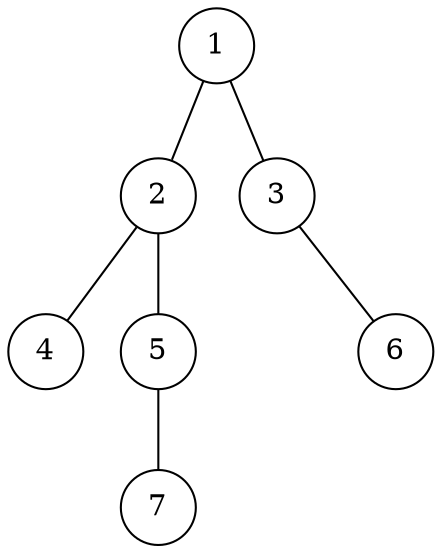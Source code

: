 graph G {
    node[shape=circle];
    1--2;
    1--3;
    2--4;
    2--5;
    3--t1[style=invis];
    t1[style=invis];
    3--6;
    5--7;
}
